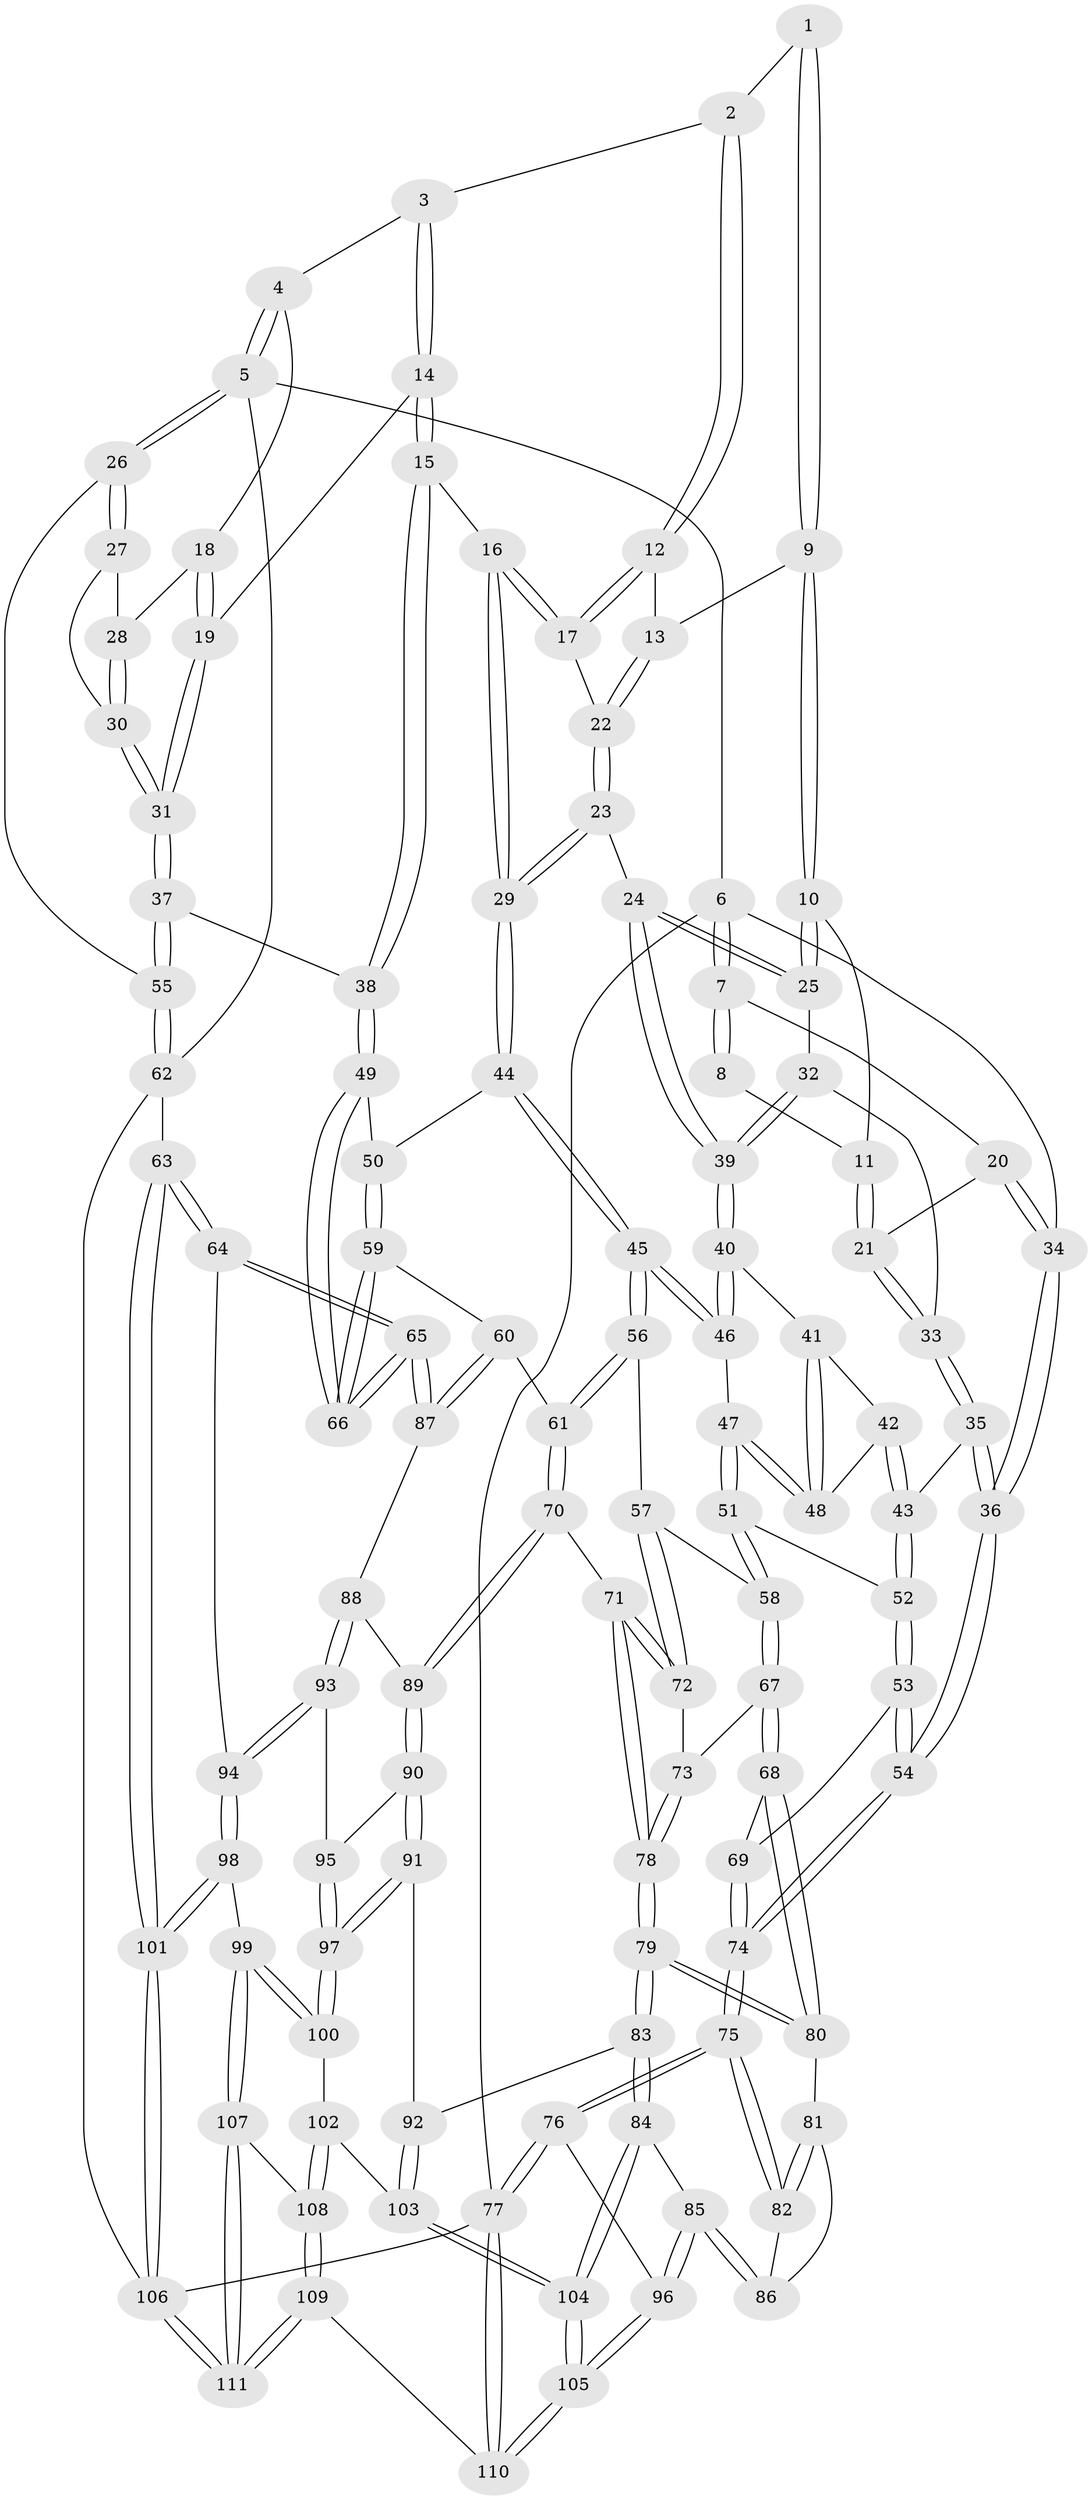 // coarse degree distribution, {3: 0.12121212121212122, 4: 0.42424242424242425, 5: 0.36363636363636365, 6: 0.06060606060606061, 2: 0.030303030303030304}
// Generated by graph-tools (version 1.1) at 2025/42/03/06/25 10:42:32]
// undirected, 111 vertices, 274 edges
graph export_dot {
graph [start="1"]
  node [color=gray90,style=filled];
  1 [pos="+0.4015268671782202+0"];
  2 [pos="+0.6003165433814452+0"];
  3 [pos="+0.606414516665992+0"];
  4 [pos="+0.85182216446573+0"];
  5 [pos="+1+0"];
  6 [pos="+0+0"];
  7 [pos="+0+0"];
  8 [pos="+0.2619687246573855+0"];
  9 [pos="+0.3822261829480606+0.022450817300513817"];
  10 [pos="+0.32658097810744385+0.07965379779724602"];
  11 [pos="+0.2335415026289736+0.05461488867878091"];
  12 [pos="+0.5325429362616962+0.052431886601630534"];
  13 [pos="+0.4084504612839294+0.05493023601585793"];
  14 [pos="+0.6504021576088854+0.13525848829067827"];
  15 [pos="+0.6164291618233096+0.19675415102667262"];
  16 [pos="+0.5655257414204868+0.19400630458003026"];
  17 [pos="+0.5322449886789699+0.08024019336385403"];
  18 [pos="+0.81644003119117+0"];
  19 [pos="+0.7811175491574864+0.06903227980225791"];
  20 [pos="+0.1429001733805424+0.09715578685929231"];
  21 [pos="+0.16861364686986186+0.11612719187858478"];
  22 [pos="+0.4255975869625514+0.08830786891324813"];
  23 [pos="+0.43900117785878917+0.19972246923098147"];
  24 [pos="+0.3909312783673456+0.20359771247284728"];
  25 [pos="+0.3246941405633566+0.11574621973416699"];
  26 [pos="+1+0.18023297676069552"];
  27 [pos="+0.9935931088738019+0.19189040259891713"];
  28 [pos="+0.8763285178917521+0.09024424086405065"];
  29 [pos="+0.49984872967349486+0.22502688698057702"];
  30 [pos="+0.8146081211320139+0.26215941959906075"];
  31 [pos="+0.810367010938776+0.2643908623651928"];
  32 [pos="+0.23843364219729068+0.16974448875101744"];
  33 [pos="+0.18268350070071643+0.1694330611519773"];
  34 [pos="+0+0.24112802420073412"];
  35 [pos="+0.15030037101133717+0.25375135928341996"];
  36 [pos="+0+0.2572900598790918"];
  37 [pos="+0.7953987260876579+0.28301636775144884"];
  38 [pos="+0.7460709282785597+0.3158724552070298"];
  39 [pos="+0.3448413914866738+0.23620145490222175"];
  40 [pos="+0.3445841605847922+0.2367295266044501"];
  41 [pos="+0.30480010596162055+0.25945058793209125"];
  42 [pos="+0.17357983154907053+0.2730662278456058"];
  43 [pos="+0.16048987577202808+0.2700507897596016"];
  44 [pos="+0.4799090071622388+0.3545915853170594"];
  45 [pos="+0.4745993559922548+0.35826971142358666"];
  46 [pos="+0.3565703883313339+0.3290281908274673"];
  47 [pos="+0.3058715697258014+0.3736201110911967"];
  48 [pos="+0.28083328827021925+0.33639310970496705"];
  49 [pos="+0.7454154759158411+0.3190524913536281"];
  50 [pos="+0.5333806259517283+0.38338896799166955"];
  51 [pos="+0.2977458515602586+0.4142320938699763"];
  52 [pos="+0.15937554638208296+0.40698667742822625"];
  53 [pos="+0.1506303521866403+0.418279637642386"];
  54 [pos="+0+0.4243186663844332"];
  55 [pos="+1+0.46670303922321954"];
  56 [pos="+0.41195433548714705+0.4665486117145942"];
  57 [pos="+0.3994894123180126+0.4686741069272598"];
  58 [pos="+0.33190065309785466+0.46604636670178823"];
  59 [pos="+0.5753463207049931+0.473214792215477"];
  60 [pos="+0.5042790604494714+0.5484740838463193"];
  61 [pos="+0.49790402093166153+0.5477132288636831"];
  62 [pos="+1+0.5928354094760396"];
  63 [pos="+0.8960289771730526+0.6320966980032526"];
  64 [pos="+0.8170214272789011+0.5857044849592243"];
  65 [pos="+0.7982882066869351+0.5640586406031302"];
  66 [pos="+0.7575483305389717+0.4839846156509103"];
  67 [pos="+0.2896572111593417+0.5312856687957462"];
  68 [pos="+0.17906897990401624+0.5343153474411937"];
  69 [pos="+0.15917741608789088+0.4913194416425373"];
  70 [pos="+0.41096537522436744+0.6361987314651186"];
  71 [pos="+0.39164573914537637+0.6260236566059312"];
  72 [pos="+0.38009855481562144+0.6067758290657668"];
  73 [pos="+0.2924368596006068+0.5407644167629366"];
  74 [pos="+0+0.6075262824118767"];
  75 [pos="+0+0.6383061697852815"];
  76 [pos="+0+0.7108124355398547"];
  77 [pos="+0+1"];
  78 [pos="+0.27461134691974015+0.6590595532486065"];
  79 [pos="+0.2507951535284022+0.6919851115858596"];
  80 [pos="+0.16954619881612565+0.557208929006472"];
  81 [pos="+0.1595438722030285+0.564846117852587"];
  82 [pos="+0+0.6309600992325005"];
  83 [pos="+0.2450510221237766+0.7181571549045532"];
  84 [pos="+0.21476838596713987+0.7382734048966471"];
  85 [pos="+0.20748157603294962+0.737231396546571"];
  86 [pos="+0.14194955046086186+0.68192481664338"];
  87 [pos="+0.5461948645843147+0.5957354982641134"];
  88 [pos="+0.548094730761421+0.6696684608157966"];
  89 [pos="+0.42334031937131034+0.6865740857549324"];
  90 [pos="+0.4188656149828137+0.7026595360652585"];
  91 [pos="+0.4051580244918501+0.7385963858912835"];
  92 [pos="+0.3187915711634562+0.7458140054204809"];
  93 [pos="+0.5877181594405221+0.7275290328477804"];
  94 [pos="+0.5916245271478394+0.7294837230346299"];
  95 [pos="+0.5584961718050743+0.7389487598168589"];
  96 [pos="+0.00595346160960663+0.8186464015268051"];
  97 [pos="+0.44289334979643274+0.7989903007590538"];
  98 [pos="+0.5999755634955012+0.756983728461722"];
  99 [pos="+0.5159851955294731+0.8975854398456811"];
  100 [pos="+0.4458303310345954+0.8383130766739766"];
  101 [pos="+0.7834802058950101+0.9375325650632236"];
  102 [pos="+0.353932567480926+0.8888056124917709"];
  103 [pos="+0.333133664908889+0.890024967372013"];
  104 [pos="+0.22357277835619496+0.9461953782379227"];
  105 [pos="+0.18767920953352527+1"];
  106 [pos="+0.7687562020651594+1"];
  107 [pos="+0.5207206522937006+0.9072828166223067"];
  108 [pos="+0.39777312201864196+0.9499467242664595"];
  109 [pos="+0.4344557594440375+1"];
  110 [pos="+0.18320086630235938+1"];
  111 [pos="+0.7110731008797185+1"];
  1 -- 2;
  1 -- 9;
  1 -- 9;
  2 -- 3;
  2 -- 12;
  2 -- 12;
  3 -- 4;
  3 -- 14;
  3 -- 14;
  4 -- 5;
  4 -- 5;
  4 -- 18;
  5 -- 6;
  5 -- 26;
  5 -- 26;
  5 -- 62;
  6 -- 7;
  6 -- 7;
  6 -- 34;
  6 -- 77;
  7 -- 8;
  7 -- 8;
  7 -- 20;
  8 -- 11;
  9 -- 10;
  9 -- 10;
  9 -- 13;
  10 -- 11;
  10 -- 25;
  10 -- 25;
  11 -- 21;
  11 -- 21;
  12 -- 13;
  12 -- 17;
  12 -- 17;
  13 -- 22;
  13 -- 22;
  14 -- 15;
  14 -- 15;
  14 -- 19;
  15 -- 16;
  15 -- 38;
  15 -- 38;
  16 -- 17;
  16 -- 17;
  16 -- 29;
  16 -- 29;
  17 -- 22;
  18 -- 19;
  18 -- 19;
  18 -- 28;
  19 -- 31;
  19 -- 31;
  20 -- 21;
  20 -- 34;
  20 -- 34;
  21 -- 33;
  21 -- 33;
  22 -- 23;
  22 -- 23;
  23 -- 24;
  23 -- 29;
  23 -- 29;
  24 -- 25;
  24 -- 25;
  24 -- 39;
  24 -- 39;
  25 -- 32;
  26 -- 27;
  26 -- 27;
  26 -- 55;
  27 -- 28;
  27 -- 30;
  28 -- 30;
  28 -- 30;
  29 -- 44;
  29 -- 44;
  30 -- 31;
  30 -- 31;
  31 -- 37;
  31 -- 37;
  32 -- 33;
  32 -- 39;
  32 -- 39;
  33 -- 35;
  33 -- 35;
  34 -- 36;
  34 -- 36;
  35 -- 36;
  35 -- 36;
  35 -- 43;
  36 -- 54;
  36 -- 54;
  37 -- 38;
  37 -- 55;
  37 -- 55;
  38 -- 49;
  38 -- 49;
  39 -- 40;
  39 -- 40;
  40 -- 41;
  40 -- 46;
  40 -- 46;
  41 -- 42;
  41 -- 48;
  41 -- 48;
  42 -- 43;
  42 -- 43;
  42 -- 48;
  43 -- 52;
  43 -- 52;
  44 -- 45;
  44 -- 45;
  44 -- 50;
  45 -- 46;
  45 -- 46;
  45 -- 56;
  45 -- 56;
  46 -- 47;
  47 -- 48;
  47 -- 48;
  47 -- 51;
  47 -- 51;
  49 -- 50;
  49 -- 66;
  49 -- 66;
  50 -- 59;
  50 -- 59;
  51 -- 52;
  51 -- 58;
  51 -- 58;
  52 -- 53;
  52 -- 53;
  53 -- 54;
  53 -- 54;
  53 -- 69;
  54 -- 74;
  54 -- 74;
  55 -- 62;
  55 -- 62;
  56 -- 57;
  56 -- 61;
  56 -- 61;
  57 -- 58;
  57 -- 72;
  57 -- 72;
  58 -- 67;
  58 -- 67;
  59 -- 60;
  59 -- 66;
  59 -- 66;
  60 -- 61;
  60 -- 87;
  60 -- 87;
  61 -- 70;
  61 -- 70;
  62 -- 63;
  62 -- 106;
  63 -- 64;
  63 -- 64;
  63 -- 101;
  63 -- 101;
  64 -- 65;
  64 -- 65;
  64 -- 94;
  65 -- 66;
  65 -- 66;
  65 -- 87;
  65 -- 87;
  67 -- 68;
  67 -- 68;
  67 -- 73;
  68 -- 69;
  68 -- 80;
  68 -- 80;
  69 -- 74;
  69 -- 74;
  70 -- 71;
  70 -- 89;
  70 -- 89;
  71 -- 72;
  71 -- 72;
  71 -- 78;
  71 -- 78;
  72 -- 73;
  73 -- 78;
  73 -- 78;
  74 -- 75;
  74 -- 75;
  75 -- 76;
  75 -- 76;
  75 -- 82;
  75 -- 82;
  76 -- 77;
  76 -- 77;
  76 -- 96;
  77 -- 110;
  77 -- 110;
  77 -- 106;
  78 -- 79;
  78 -- 79;
  79 -- 80;
  79 -- 80;
  79 -- 83;
  79 -- 83;
  80 -- 81;
  81 -- 82;
  81 -- 82;
  81 -- 86;
  82 -- 86;
  83 -- 84;
  83 -- 84;
  83 -- 92;
  84 -- 85;
  84 -- 104;
  84 -- 104;
  85 -- 86;
  85 -- 86;
  85 -- 96;
  85 -- 96;
  87 -- 88;
  88 -- 89;
  88 -- 93;
  88 -- 93;
  89 -- 90;
  89 -- 90;
  90 -- 91;
  90 -- 91;
  90 -- 95;
  91 -- 92;
  91 -- 97;
  91 -- 97;
  92 -- 103;
  92 -- 103;
  93 -- 94;
  93 -- 94;
  93 -- 95;
  94 -- 98;
  94 -- 98;
  95 -- 97;
  95 -- 97;
  96 -- 105;
  96 -- 105;
  97 -- 100;
  97 -- 100;
  98 -- 99;
  98 -- 101;
  98 -- 101;
  99 -- 100;
  99 -- 100;
  99 -- 107;
  99 -- 107;
  100 -- 102;
  101 -- 106;
  101 -- 106;
  102 -- 103;
  102 -- 108;
  102 -- 108;
  103 -- 104;
  103 -- 104;
  104 -- 105;
  104 -- 105;
  105 -- 110;
  105 -- 110;
  106 -- 111;
  106 -- 111;
  107 -- 108;
  107 -- 111;
  107 -- 111;
  108 -- 109;
  108 -- 109;
  109 -- 110;
  109 -- 111;
  109 -- 111;
}
